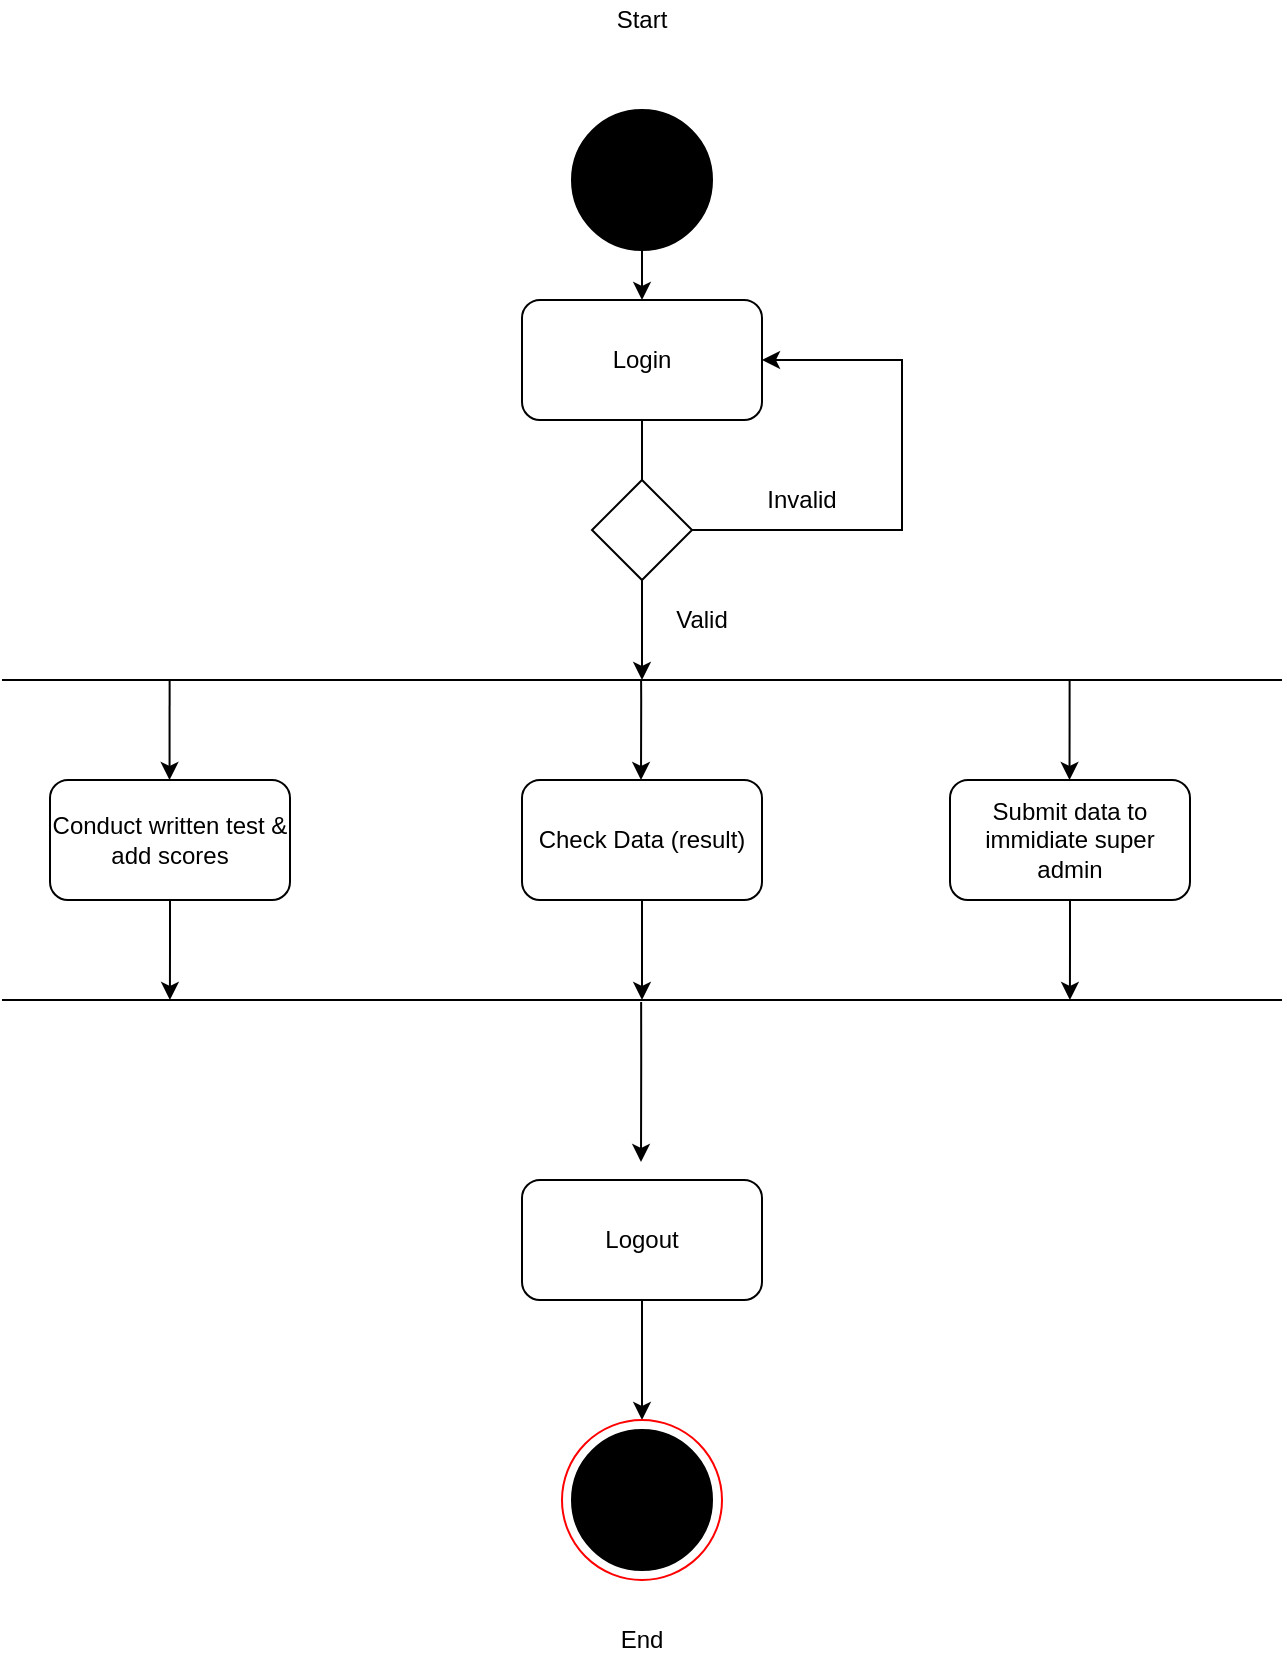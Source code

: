 <mxfile version="14.5.1" type="device"><diagram id="eWVDW9PMhtJK5KiJzz6c" name="Page-1"><mxGraphModel dx="443" dy="210" grid="1" gridSize="10" guides="1" tooltips="1" connect="1" arrows="1" fold="1" page="1" pageScale="1" pageWidth="850" pageHeight="1100" math="0" shadow="0"><root><mxCell id="0"/><mxCell id="1" parent="0"/><mxCell id="FTjyazU6XA8H0HytyBsf-12" value="" style="group" parent="1" vertex="1" connectable="0"><mxGeometry x="280" y="110" width="80" height="80" as="geometry"/></mxCell><mxCell id="FTjyazU6XA8H0HytyBsf-14" value="" style="ellipse;whiteSpace=wrap;html=1;aspect=fixed;fillColor=#000000;" parent="FTjyazU6XA8H0HytyBsf-12" vertex="1"><mxGeometry x="5" y="5" width="70" height="70" as="geometry"/></mxCell><mxCell id="FTjyazU6XA8H0HytyBsf-15" value="Start" style="text;html=1;strokeColor=none;fillColor=none;align=center;verticalAlign=middle;whiteSpace=wrap;rounded=0;" parent="1" vertex="1"><mxGeometry x="300" y="60" width="40" height="20" as="geometry"/></mxCell><mxCell id="SftXowxuAMTQyZMWC4xR-1" style="edgeStyle=orthogonalEdgeStyle;rounded=0;orthogonalLoop=1;jettySize=auto;html=1;exitX=0.5;exitY=1;exitDx=0;exitDy=0;" parent="1" source="FTjyazU6XA8H0HytyBsf-17" edge="1"><mxGeometry relative="1" as="geometry"><mxPoint x="320" y="400" as="targetPoint"/></mxGeometry></mxCell><mxCell id="FTjyazU6XA8H0HytyBsf-17" value="Login" style="rounded=1;whiteSpace=wrap;html=1;" parent="1" vertex="1"><mxGeometry x="260" y="210" width="120" height="60" as="geometry"/></mxCell><mxCell id="FTjyazU6XA8H0HytyBsf-18" value="" style="endArrow=none;html=1;" parent="1" edge="1"><mxGeometry width="50" height="50" relative="1" as="geometry"><mxPoint y="400" as="sourcePoint"/><mxPoint x="640" y="400" as="targetPoint"/><Array as="points"><mxPoint x="320" y="400"/></Array></mxGeometry></mxCell><mxCell id="FTjyazU6XA8H0HytyBsf-19" style="edgeStyle=orthogonalEdgeStyle;rounded=0;orthogonalLoop=1;jettySize=auto;html=1;exitX=0.5;exitY=1;exitDx=0;exitDy=0;" parent="1" source="FTjyazU6XA8H0HytyBsf-20" edge="1"><mxGeometry relative="1" as="geometry"><mxPoint x="83.952" y="560" as="targetPoint"/></mxGeometry></mxCell><mxCell id="FTjyazU6XA8H0HytyBsf-20" value="Conduct written test &amp;amp; add scores" style="rounded=1;whiteSpace=wrap;html=1;" parent="1" vertex="1"><mxGeometry x="24" y="450" width="120" height="60" as="geometry"/></mxCell><mxCell id="FTjyazU6XA8H0HytyBsf-23" style="edgeStyle=orthogonalEdgeStyle;rounded=0;orthogonalLoop=1;jettySize=auto;html=1;exitX=0.5;exitY=1;exitDx=0;exitDy=0;" parent="1" source="FTjyazU6XA8H0HytyBsf-24" edge="1"><mxGeometry relative="1" as="geometry"><mxPoint x="320" y="560" as="targetPoint"/></mxGeometry></mxCell><mxCell id="FTjyazU6XA8H0HytyBsf-24" value="Check Data (result)" style="rounded=1;whiteSpace=wrap;html=1;" parent="1" vertex="1"><mxGeometry x="260" y="450" width="120" height="60" as="geometry"/></mxCell><mxCell id="FTjyazU6XA8H0HytyBsf-25" style="edgeStyle=orthogonalEdgeStyle;rounded=0;orthogonalLoop=1;jettySize=auto;html=1;exitX=0.5;exitY=1;exitDx=0;exitDy=0;" parent="1" source="FTjyazU6XA8H0HytyBsf-26" edge="1"><mxGeometry relative="1" as="geometry"><mxPoint x="533.952" y="560" as="targetPoint"/></mxGeometry></mxCell><mxCell id="FTjyazU6XA8H0HytyBsf-26" value="Submit data to immidiate super admin" style="rounded=1;whiteSpace=wrap;html=1;" parent="1" vertex="1"><mxGeometry x="474" y="450" width="120" height="60" as="geometry"/></mxCell><mxCell id="FTjyazU6XA8H0HytyBsf-31" value="" style="endArrow=none;html=1;" parent="1" edge="1"><mxGeometry width="50" height="50" relative="1" as="geometry"><mxPoint y="560" as="sourcePoint"/><mxPoint x="640" y="560" as="targetPoint"/></mxGeometry></mxCell><mxCell id="FTjyazU6XA8H0HytyBsf-33" style="edgeStyle=orthogonalEdgeStyle;rounded=0;orthogonalLoop=1;jettySize=auto;html=1;exitX=0.5;exitY=1;exitDx=0;exitDy=0;" parent="1" edge="1"><mxGeometry relative="1" as="geometry"><mxPoint x="83.762" y="450" as="targetPoint"/><mxPoint x="83.81" y="400" as="sourcePoint"/></mxGeometry></mxCell><mxCell id="FTjyazU6XA8H0HytyBsf-35" style="edgeStyle=orthogonalEdgeStyle;rounded=0;orthogonalLoop=1;jettySize=auto;html=1;exitX=0.5;exitY=1;exitDx=0;exitDy=0;" parent="1" edge="1"><mxGeometry relative="1" as="geometry"><mxPoint x="319.502" y="450" as="targetPoint"/><mxPoint x="319.55" y="400" as="sourcePoint"/><Array as="points"><mxPoint x="319.5" y="410"/><mxPoint x="319.5" y="410"/></Array></mxGeometry></mxCell><mxCell id="FTjyazU6XA8H0HytyBsf-36" style="edgeStyle=orthogonalEdgeStyle;rounded=0;orthogonalLoop=1;jettySize=auto;html=1;exitX=0.5;exitY=1;exitDx=0;exitDy=0;" parent="1" edge="1"><mxGeometry relative="1" as="geometry"><mxPoint x="533.762" y="450" as="targetPoint"/><mxPoint x="533.81" y="400" as="sourcePoint"/><Array as="points"><mxPoint x="533.76" y="420"/><mxPoint x="533.76" y="420"/></Array></mxGeometry></mxCell><mxCell id="FTjyazU6XA8H0HytyBsf-39" style="edgeStyle=orthogonalEdgeStyle;rounded=0;orthogonalLoop=1;jettySize=auto;html=1;" parent="1" edge="1"><mxGeometry relative="1" as="geometry"><mxPoint x="319.502" y="641" as="targetPoint"/><mxPoint x="319.57" y="561" as="sourcePoint"/><Array as="points"><mxPoint x="319.57" y="591"/><mxPoint x="319.57" y="591"/></Array></mxGeometry></mxCell><mxCell id="FTjyazU6XA8H0HytyBsf-40" style="edgeStyle=orthogonalEdgeStyle;rounded=0;orthogonalLoop=1;jettySize=auto;html=1;exitX=0.5;exitY=1;exitDx=0;exitDy=0;entryX=0.5;entryY=0;entryDx=0;entryDy=0;" parent="1" source="FTjyazU6XA8H0HytyBsf-41" target="FTjyazU6XA8H0HytyBsf-43" edge="1"><mxGeometry relative="1" as="geometry"/></mxCell><mxCell id="FTjyazU6XA8H0HytyBsf-41" value="Logout" style="rounded=1;whiteSpace=wrap;html=1;" parent="1" vertex="1"><mxGeometry x="260" y="650" width="120" height="60" as="geometry"/></mxCell><mxCell id="FTjyazU6XA8H0HytyBsf-42" value="" style="group" parent="1" vertex="1" connectable="0"><mxGeometry x="280" y="770" width="80" height="80" as="geometry"/></mxCell><mxCell id="FTjyazU6XA8H0HytyBsf-43" value="" style="ellipse;whiteSpace=wrap;html=1;aspect=fixed;strokeColor=#FF0000;" parent="FTjyazU6XA8H0HytyBsf-42" vertex="1"><mxGeometry width="80" height="80" as="geometry"/></mxCell><mxCell id="FTjyazU6XA8H0HytyBsf-44" value="" style="ellipse;whiteSpace=wrap;html=1;aspect=fixed;fillColor=#000000;" parent="FTjyazU6XA8H0HytyBsf-42" vertex="1"><mxGeometry x="5" y="5" width="70" height="70" as="geometry"/></mxCell><mxCell id="FTjyazU6XA8H0HytyBsf-45" value="End" style="text;html=1;strokeColor=none;fillColor=none;align=center;verticalAlign=middle;whiteSpace=wrap;rounded=0;" parent="1" vertex="1"><mxGeometry x="300" y="870" width="40" height="20" as="geometry"/></mxCell><mxCell id="SftXowxuAMTQyZMWC4xR-2" style="edgeStyle=orthogonalEdgeStyle;rounded=0;orthogonalLoop=1;jettySize=auto;html=1;exitX=0.5;exitY=1;exitDx=0;exitDy=0;entryX=0.5;entryY=0;entryDx=0;entryDy=0;" parent="1" source="FTjyazU6XA8H0HytyBsf-14" target="FTjyazU6XA8H0HytyBsf-17" edge="1"><mxGeometry relative="1" as="geometry"><mxPoint x="320" y="190" as="sourcePoint"/></mxGeometry></mxCell><mxCell id="3dPCCZtZMM8iV-2iaW03-2" style="edgeStyle=orthogonalEdgeStyle;rounded=0;orthogonalLoop=1;jettySize=auto;html=1;exitX=1;exitY=0.5;exitDx=0;exitDy=0;entryX=1;entryY=0.5;entryDx=0;entryDy=0;" edge="1" parent="1" source="3dPCCZtZMM8iV-2iaW03-1" target="FTjyazU6XA8H0HytyBsf-17"><mxGeometry relative="1" as="geometry"><Array as="points"><mxPoint x="450" y="325"/><mxPoint x="450" y="240"/></Array></mxGeometry></mxCell><mxCell id="3dPCCZtZMM8iV-2iaW03-1" value="" style="rhombus;whiteSpace=wrap;html=1;" vertex="1" parent="1"><mxGeometry x="295" y="300" width="50" height="50" as="geometry"/></mxCell><mxCell id="3dPCCZtZMM8iV-2iaW03-3" value="Invalid" style="text;html=1;strokeColor=none;fillColor=none;align=center;verticalAlign=middle;whiteSpace=wrap;rounded=0;" vertex="1" parent="1"><mxGeometry x="380" y="300" width="40" height="20" as="geometry"/></mxCell><mxCell id="3dPCCZtZMM8iV-2iaW03-4" value="Valid" style="text;html=1;strokeColor=none;fillColor=none;align=center;verticalAlign=middle;whiteSpace=wrap;rounded=0;" vertex="1" parent="1"><mxGeometry x="330" y="360" width="40" height="20" as="geometry"/></mxCell></root></mxGraphModel></diagram></mxfile>